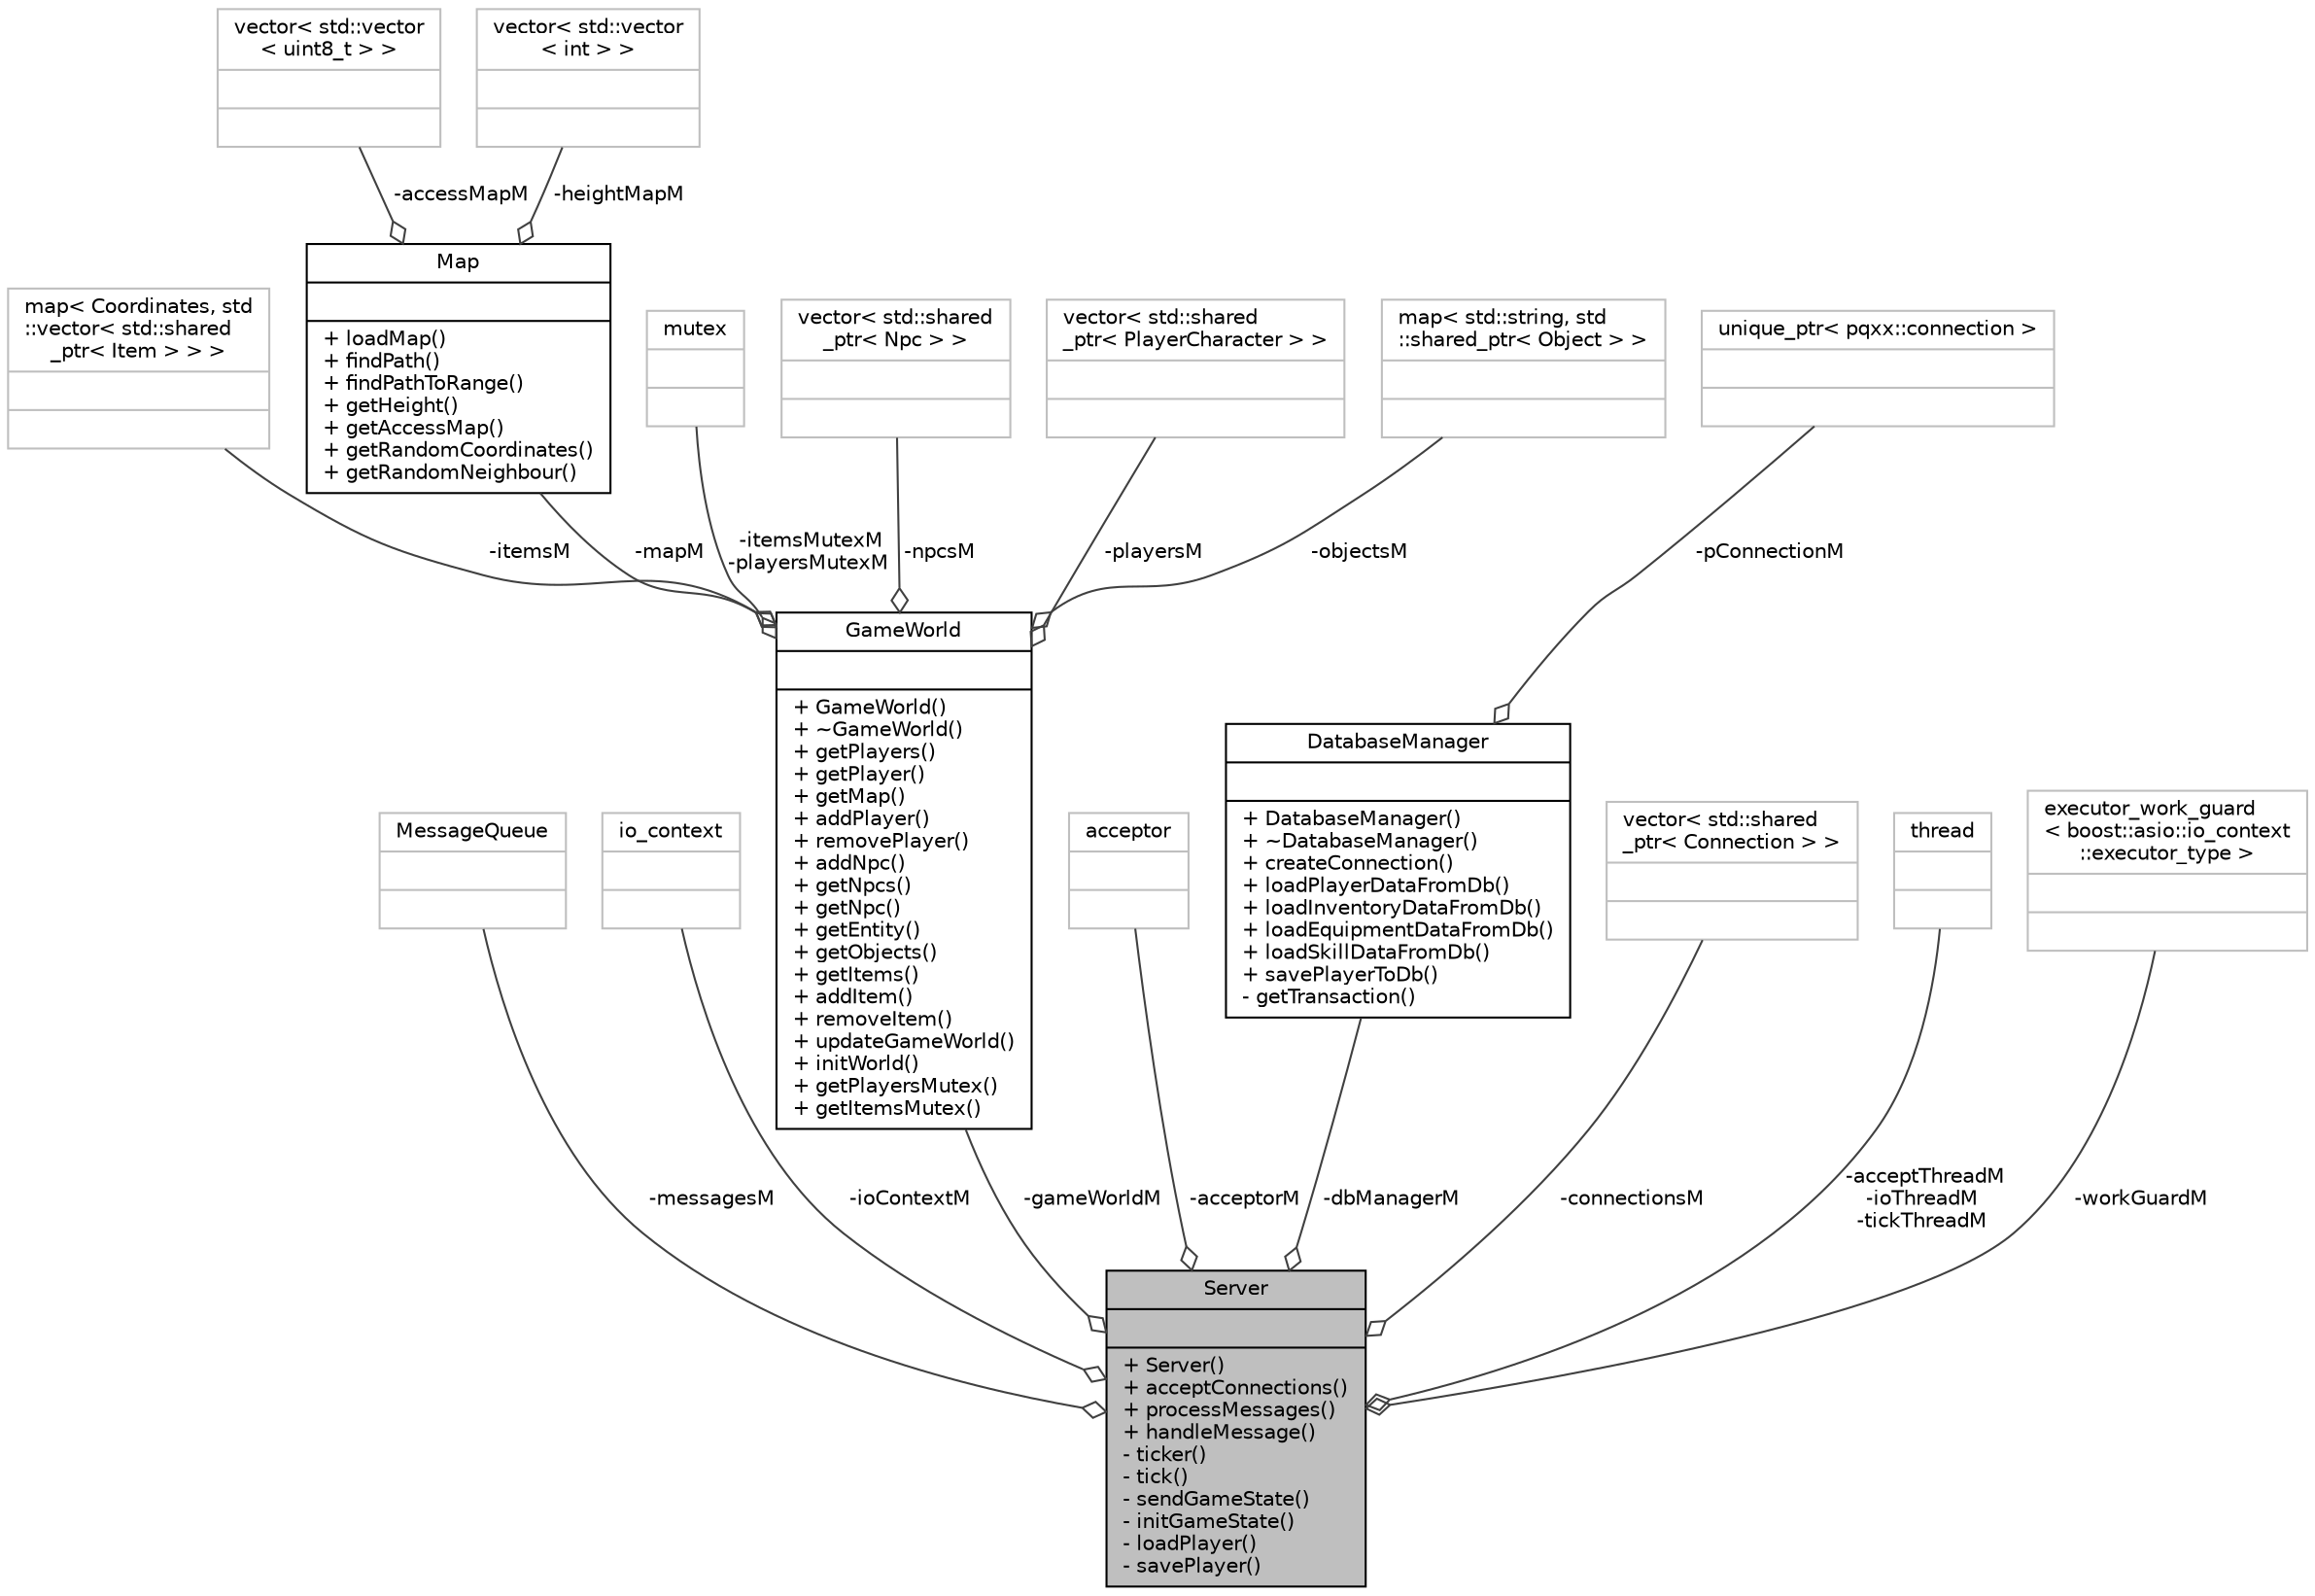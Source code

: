 digraph "Server"
{
 // LATEX_PDF_SIZE
  edge [fontname="Helvetica",fontsize="10",labelfontname="Helvetica",labelfontsize="10"];
  node [fontname="Helvetica",fontsize="10",shape=record];
  Node1 [label="{Server\n||+ Server()\l+ acceptConnections()\l+ processMessages()\l+ handleMessage()\l- ticker()\l- tick()\l- sendGameState()\l- initGameState()\l- loadPlayer()\l- savePlayer()\l}",height=0.2,width=0.4,color="black", fillcolor="grey75", style="filled", fontcolor="black",tooltip="Main class for the server."];
  Node2 -> Node1 [color="grey25",fontsize="10",style="solid",label=" -messagesM" ,arrowhead="odiamond",fontname="Helvetica"];
  Node2 [label="{MessageQueue\n||}",height=0.2,width=0.4,color="grey75", fillcolor="white", style="filled",tooltip=" "];
  Node3 -> Node1 [color="grey25",fontsize="10",style="solid",label=" -ioContextM" ,arrowhead="odiamond",fontname="Helvetica"];
  Node3 [label="{io_context\n||}",height=0.2,width=0.4,color="grey75", fillcolor="white", style="filled",tooltip=" "];
  Node4 -> Node1 [color="grey25",fontsize="10",style="solid",label=" -gameWorldM" ,arrowhead="odiamond",fontname="Helvetica"];
  Node4 [label="{GameWorld\n||+ GameWorld()\l+ ~GameWorld()\l+ getPlayers()\l+ getPlayer()\l+ getMap()\l+ addPlayer()\l+ removePlayer()\l+ addNpc()\l+ getNpcs()\l+ getNpc()\l+ getEntity()\l+ getObjects()\l+ getItems()\l+ addItem()\l+ removeItem()\l+ updateGameWorld()\l+ initWorld()\l+ getPlayersMutex()\l+ getItemsMutex()\l}",height=0.2,width=0.4,color="black", fillcolor="white", style="filled",URL="$classGameWorld.html",tooltip="GameWorld class. It contains all the player, npc, object and item instances."];
  Node5 -> Node4 [color="grey25",fontsize="10",style="solid",label=" -itemsM" ,arrowhead="odiamond",fontname="Helvetica"];
  Node5 [label="{map\< Coordinates, std\l::vector\< std::shared\l_ptr\< Item \> \> \>\n||}",height=0.2,width=0.4,color="grey75", fillcolor="white", style="filled",tooltip=" "];
  Node6 -> Node4 [color="grey25",fontsize="10",style="solid",label=" -mapM" ,arrowhead="odiamond",fontname="Helvetica"];
  Node6 [label="{Map\n||+ loadMap()\l+ findPath()\l+ findPathToRange()\l+ getHeight()\l+ getAccessMap()\l+ getRandomCoordinates()\l+ getRandomNeighbour()\l}",height=0.2,width=0.4,color="black", fillcolor="white", style="filled",URL="$classMap.html",tooltip="Static class representing the map of the game world. Map contains information about which tiles are a..."];
  Node7 -> Node6 [color="grey25",fontsize="10",style="solid",label=" -accessMapM" ,arrowhead="odiamond",fontname="Helvetica"];
  Node7 [label="{vector\< std::vector\l\< uint8_t \> \>\n||}",height=0.2,width=0.4,color="grey75", fillcolor="white", style="filled",tooltip=" "];
  Node8 -> Node6 [color="grey25",fontsize="10",style="solid",label=" -heightMapM" ,arrowhead="odiamond",fontname="Helvetica"];
  Node8 [label="{vector\< std::vector\l\< int \> \>\n||}",height=0.2,width=0.4,color="grey75", fillcolor="white", style="filled",tooltip=" "];
  Node9 -> Node4 [color="grey25",fontsize="10",style="solid",label=" -itemsMutexM\n-playersMutexM" ,arrowhead="odiamond",fontname="Helvetica"];
  Node9 [label="{mutex\n||}",height=0.2,width=0.4,color="grey75", fillcolor="white", style="filled",tooltip=" "];
  Node10 -> Node4 [color="grey25",fontsize="10",style="solid",label=" -npcsM" ,arrowhead="odiamond",fontname="Helvetica"];
  Node10 [label="{vector\< std::shared\l_ptr\< Npc \> \>\n||}",height=0.2,width=0.4,color="grey75", fillcolor="white", style="filled",tooltip=" "];
  Node11 -> Node4 [color="grey25",fontsize="10",style="solid",label=" -playersM" ,arrowhead="odiamond",fontname="Helvetica"];
  Node11 [label="{vector\< std::shared\l_ptr\< PlayerCharacter \> \>\n||}",height=0.2,width=0.4,color="grey75", fillcolor="white", style="filled",tooltip=" "];
  Node12 -> Node4 [color="grey25",fontsize="10",style="solid",label=" -objectsM" ,arrowhead="odiamond",fontname="Helvetica"];
  Node12 [label="{map\< std::string, std\l::shared_ptr\< Object \> \>\n||}",height=0.2,width=0.4,color="grey75", fillcolor="white", style="filled",tooltip=" "];
  Node13 -> Node1 [color="grey25",fontsize="10",style="solid",label=" -acceptorM" ,arrowhead="odiamond",fontname="Helvetica"];
  Node13 [label="{acceptor\n||}",height=0.2,width=0.4,color="grey75", fillcolor="white", style="filled",tooltip=" "];
  Node14 -> Node1 [color="grey25",fontsize="10",style="solid",label=" -dbManagerM" ,arrowhead="odiamond",fontname="Helvetica"];
  Node14 [label="{DatabaseManager\n||+ DatabaseManager()\l+ ~DatabaseManager()\l+ createConnection()\l+ loadPlayerDataFromDb()\l+ loadInventoryDataFromDb()\l+ loadEquipmentDataFromDb()\l+ loadSkillDataFromDb()\l+ savePlayerToDb()\l- getTransaction()\l}",height=0.2,width=0.4,color="black", fillcolor="white", style="filled",URL="$classDatabaseManager.html",tooltip="Class for handling database queries."];
  Node15 -> Node14 [color="grey25",fontsize="10",style="solid",label=" -pConnectionM" ,arrowhead="odiamond",fontname="Helvetica"];
  Node15 [label="{unique_ptr\< pqxx::connection \>\n||}",height=0.2,width=0.4,color="grey75", fillcolor="white", style="filled",tooltip=" "];
  Node16 -> Node1 [color="grey25",fontsize="10",style="solid",label=" -connectionsM" ,arrowhead="odiamond",fontname="Helvetica"];
  Node16 [label="{vector\< std::shared\l_ptr\< Connection \> \>\n||}",height=0.2,width=0.4,color="grey75", fillcolor="white", style="filled",tooltip=" "];
  Node17 -> Node1 [color="grey25",fontsize="10",style="solid",label=" -acceptThreadM\n-ioThreadM\n-tickThreadM" ,arrowhead="odiamond",fontname="Helvetica"];
  Node17 [label="{thread\n||}",height=0.2,width=0.4,color="grey75", fillcolor="white", style="filled",tooltip=" "];
  Node18 -> Node1 [color="grey25",fontsize="10",style="solid",label=" -workGuardM" ,arrowhead="odiamond",fontname="Helvetica"];
  Node18 [label="{executor_work_guard\l\< boost::asio::io_context\l::executor_type \>\n||}",height=0.2,width=0.4,color="grey75", fillcolor="white", style="filled",tooltip=" "];
}
